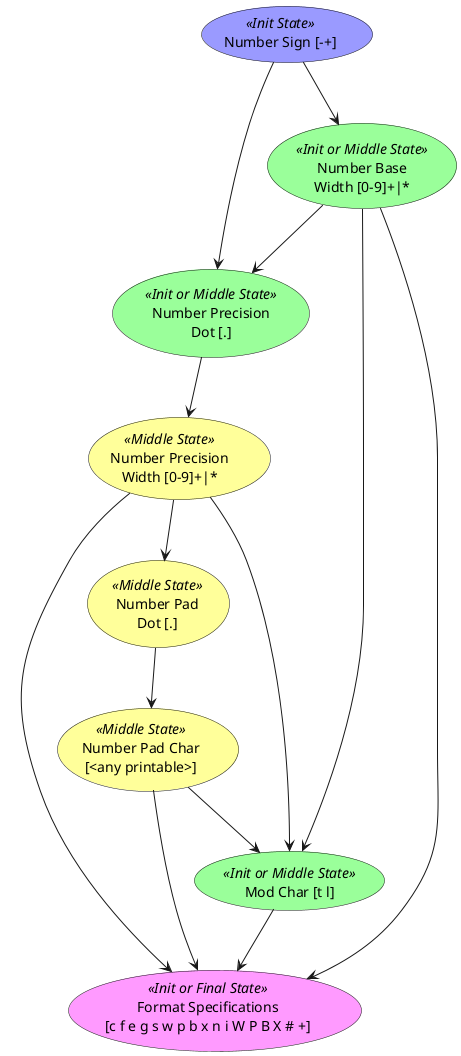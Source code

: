 @startuml
skinparam componentStyle uml2
top to bottom direction

skinparam usecase {
	'S=40, V=100, H=240	(blue)
	BackgroundColor<<Init State>> #9A9AFF
	'S=40, V=100, H=300	(purple)
	BackgroundColor<<Init or Final State>> #FF9AFF
	'S=40, V=100, H=120	(green)
	BackgroundColor<<Init or Middle State>> #9AFF9A
	'S=40, V=100, H=60	(yellow)
	BackgroundColor<<Middle State>> #FFFF9A
}

'Format: ~<F>.<P>.<Pad><Mod><C>
'
'<F>	- Is the field width of the printed argument.
'         A negative value means that the argument is left-justified
'         within the field, otherwise right-justified.
'
'<P>	- Is the precision of the printed argument.
'         A default value is used if no precision is specified.
'
'<Pad>	- Is the padding character. Only one padding char can be specified.
'         It is used for both the field width and precision.
'         The default padding char is ' ' (space).
'
'<Mod>	- Is the control sequence modifier [t l].
'         This is one or more char that change
'         the interpretation of Data. The current modifiers are t,
'         for Unicode translation, and l, for stopping p and P
'         from detecting printable characters.
'
'<C>	- Is the control sequence [c f e g s w p b x n i W P B X # +].

usecase (Number Sign [-+]) as format_num_sign <<Init State>>

usecase (Number Base\nWidth [0-9]+|*) as format_num_base_width <<Init or Middle State>>

usecase (Number Precision\nDot [.]) as format_num_prec_dot <<Init or Middle State>>
usecase (Number Precision\nWidth [0-9]+|*) as format_num_prec_width <<Middle State>>
usecase (Number Pad\nDot [.]) as format_num_pad_dot <<Middle State>>
usecase (Number Pad Char\n[<any printable>]) as format_num_pad_char <<Middle State>>
usecase (Mod Char [t l]) as format_mod_char <<Init or Middle State>>

usecase (Format Specifications\n[c f e g s w p b x n i W P B X # +]) as format_spec <<Init or Final State>>

format_num_sign --> format_num_base_width
format_num_sign --> format_num_prec_dot
format_num_base_width --> format_spec
format_num_base_width --> format_num_prec_dot
format_num_base_width --> format_mod_char

format_num_prec_dot --> format_num_prec_width
format_num_prec_width --> format_spec
format_num_prec_width --> format_num_pad_dot
format_num_prec_width --> format_mod_char

format_num_pad_dot --> format_num_pad_char
format_num_pad_char --> format_spec
format_num_pad_char --> format_mod_char

format_mod_char --> format_spec

@enduml
